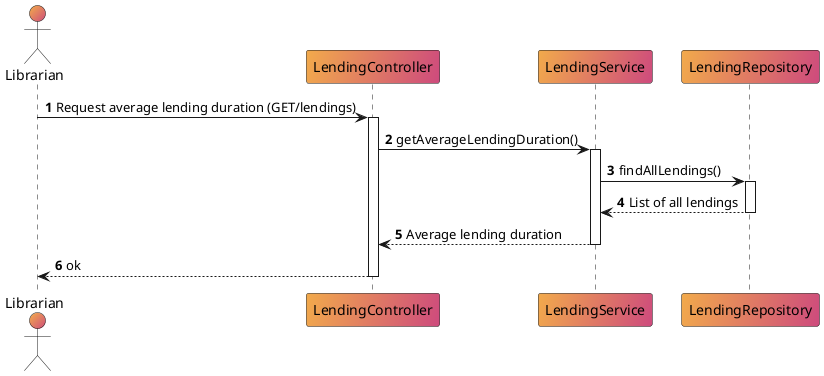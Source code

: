 @startuml
'https://plantuml.com/sequence-diagram

autonumber

actor "Librarian" as Librarian #F2AA4CFF/CE4A7EFF
participant LendingController #F2AA4CFF/CE4A7EFF
participant LendingService #F2AA4CFF/CE4A7EFF
participant LendingRepository #F2AA4CFF/CE4A7EFF

Librarian -> LendingController: Request average lending duration (GET/lendings)
activate LendingController
LendingController -> LendingService: getAverageLendingDuration()
activate LendingService
LendingService -> LendingRepository: findAllLendings()
activate LendingRepository
LendingRepository --> LendingService: List of all lendings
deactivate LendingRepository


LendingService --> LendingController: Average lending duration
deactivate LendingService
LendingController --> Librarian: ok
deactivate LendingController

@enduml